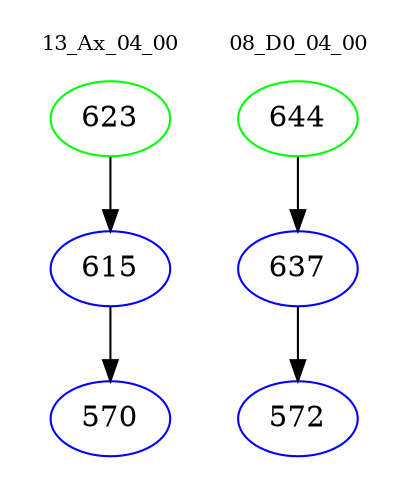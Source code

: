 digraph{
subgraph cluster_0 {
color = white
label = "13_Ax_04_00";
fontsize=10;
T0_623 [label="623", color="green"]
T0_623 -> T0_615 [color="black"]
T0_615 [label="615", color="blue"]
T0_615 -> T0_570 [color="black"]
T0_570 [label="570", color="blue"]
}
subgraph cluster_1 {
color = white
label = "08_D0_04_00";
fontsize=10;
T1_644 [label="644", color="green"]
T1_644 -> T1_637 [color="black"]
T1_637 [label="637", color="blue"]
T1_637 -> T1_572 [color="black"]
T1_572 [label="572", color="blue"]
}
}
